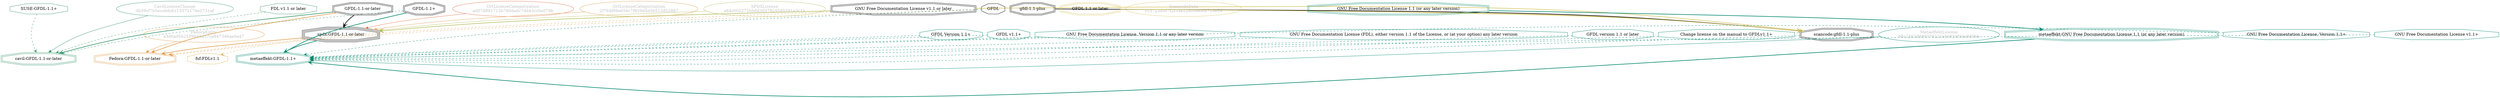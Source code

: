 strict digraph {
    node [shape=box];
    graph [splines=curved];
    1789 [label="SPDXLicense\na84c002272bbdd3d37925595391e3c11"
         ,fontcolor=gray
         ,color="#b8bf62"
         ,fillcolor="beige;1"
         ,shape=ellipse];
    1790 [label="spdx:GFDL-1.1-or-later"
         ,shape=tripleoctagon];
    1791 [label="GFDL-1.1-or-later"
         ,shape=doubleoctagon];
    1792 [label="GNU Free Documentation License v1.1 or later"
         ,shape=doubleoctagon];
    6395 [label=GFDL,shape=octagon];
    6405 [label="FedoraEntry\ne3d6a95b2559646a57ca947346aa9a47"
         ,fontcolor=gray
         ,color="#e09d4b"
         ,fillcolor="beige;1"
         ,shape=ellipse];
    6406 [label="Fedora:GFDL-1.1-or-later"
         ,color="#e09d4b"
         ,shape=doubleoctagon];
    10188 [label="fsf:FDLv1.1"
          ,color="#deb256"
          ,shape=octagon];
    15885 [label="ScancodeData\nc13723d5c7f2f34e22d0c8e9fb71de54"
          ,fontcolor=gray
          ,color="#dac767"
          ,fillcolor="beige;1"
          ,shape=ellipse];
    15886 [label="scancode:gfdl-1.1-plus"
          ,shape=doubleoctagon];
    15887 [label="gfdl-1.1-plus"
          ,shape=doubleoctagon];
    15888 [label="GFDL 1.1 or later"
          ,color="#dac767"
          ,shape=doubleoctagon];
    28698 [label="OrtLicenseCategorization\nad07d891713b760dadc7dd43cc0a079b"
          ,fontcolor=gray
          ,color="#e06f45"
          ,fillcolor="beige;1"
          ,shape=ellipse];
    35455 [label="OrtLicenseCategorization\n2f764f89e656c7f829ddd56513d52887"
          ,fontcolor=gray
          ,color="#e09d4b"
          ,fillcolor="beige;1"
          ,shape=ellipse];
    36833 [label="CavilLicenseChange\ndb39cf7b5ecc6dc6115572179e2731af"
          ,fontcolor=gray
          ,color="#379469"
          ,fillcolor="beige;1"
          ,shape=ellipse];
    36834 [label="cavil:GFDL-1.1-or-later"
          ,color="#379469"
          ,shape=doubleoctagon];
    36835 [label="FDL v1.1 or later"
          ,color="#379469"
          ,shape=octagon];
    36836 [label="GFDL-1.1+"
          ,shape=doubleoctagon];
    36837 [label="SUSE-GFDL-1.1+"
          ,color="#379469"
          ,shape=octagon];
    42992 [label="MetaeffektLicense\n66c1b638889379222e56824f3da9d3bb"
          ,fontcolor=gray
          ,color="#00876c"
          ,fillcolor="beige;1"
          ,shape=ellipse];
    42993 [label="metaeffekt:GFDL-1.1+"
          ,color="#00876c"
          ,shape=doubleoctagon];
    42994 [label="metaeffekt:GNU Free Documentation License 1.1 (or any later version)"
          ,color="#00876c"
          ,shape=doubleoctagon];
    42995 [label="GNU Free Documentation License 1.1 (or any later version)"
          ,color="#00876c"
          ,shape=doubleoctagon];
    42996 [label="GNU Free Documentation License, Version 1.1+"
          ,color="#00876c"
          ,shape=octagon];
    42997 [label="GNU Free Documentation License v1.1+"
          ,color="#00876c"
          ,shape=octagon];
    42998 [label="GFDL Version 1.1+"
          ,color="#00876c"
          ,shape=octagon];
    42999 [label="GFDL v1.1+"
          ,color="#00876c"
          ,shape=octagon];
    43000 [label="GNU Free Documentation License, Version 1.1 or any later version"
          ,color="#00876c"
          ,shape=octagon];
    43001 [label="GNU Free Documentation License (FDL), either version 1.1 of the License, or (at your option) any later version"
          ,color="#00876c"
          ,shape=octagon];
    43002 [label="GFDL version 1.1 or later"
          ,color="#00876c"
          ,shape=octagon];
    43003 [label="Change license on the manual to GFDLv1.1+"
          ,color="#00876c"
          ,shape=octagon];
    1789 -> 1790 [weight=0.5
                 ,color="#b8bf62"];
    1790 -> 6406 [style=bold
                 ,arrowhead=vee
                 ,weight=0.7
                 ,color="#e09d4b"];
    1790 -> 10188 [style=dashed
                  ,arrowhead=vee
                  ,weight=0.5
                  ,color="#deb256"];
    1790 -> 42993 [style=bold
                  ,arrowhead=vee
                  ,weight=0.7
                  ,color="#00876c"];
    1791 -> 1790 [style=bold
                 ,arrowhead=vee
                 ,weight=0.7];
    1791 -> 6406 [style=bold
                 ,arrowhead=vee
                 ,weight=0.7
                 ,color="#e09d4b"];
    1791 -> 36834 [style=bold
                  ,arrowhead=vee
                  ,weight=0.7
                  ,color="#379469"];
    1791 -> 36834 [style=bold
                  ,arrowhead=vee
                  ,weight=0.7
                  ,color="#379469"];
    1792 -> 1790 [style=bold
                 ,arrowhead=vee
                 ,weight=0.7
                 ,color="#b8bf62"];
    1792 -> 6406 [style=dashed
                 ,arrowhead=vee
                 ,weight=0.5
                 ,color="#e09d4b"];
    1792 -> 15886 [style=bold
                  ,arrowhead=vee
                  ,weight=0.7
                  ,color="#dac767"];
    6395 -> 6406 [style=dashed
                 ,arrowhead=vee
                 ,weight=0.5
                 ,color="#e09d4b"];
    6395 -> 42993 [style=dashed
                  ,arrowhead=vee
                  ,weight=0.5
                  ,color="#00876c"];
    6405 -> 6406 [weight=0.5
                 ,color="#e09d4b"];
    15885 -> 15886 [weight=0.5
                   ,color="#dac767"];
    15886 -> 42993 [style=dashed
                   ,arrowhead=vee
                   ,weight=0.5
                   ,color="#00876c"];
    15887 -> 15886 [style=bold
                   ,arrowhead=vee
                   ,weight=0.7];
    15888 -> 15886 [style=bold
                   ,arrowhead=vee
                   ,weight=0.7
                   ,color="#dac767"];
    28698 -> 1790 [weight=0.5
                  ,color="#e06f45"];
    35455 -> 1790 [weight=0.5
                  ,color="#e09d4b"];
    36833 -> 36834 [weight=0.5
                   ,color="#379469"];
    36835 -> 36834 [style=dashed
                   ,arrowhead=vee
                   ,weight=0.5
                   ,color="#379469"];
    36836 -> 36834 [style=dashed
                   ,arrowhead=vee
                   ,weight=0.5
                   ,color="#379469"];
    36836 -> 42993 [style=bold
                   ,arrowhead=vee
                   ,weight=0.7
                   ,color="#00876c"];
    36836 -> 42993 [style=bold
                   ,arrowhead=vee
                   ,weight=0.7
                   ,color="#00876c"];
    36837 -> 36834 [style=dashed
                   ,arrowhead=vee
                   ,weight=0.5
                   ,color="#379469"];
    42992 -> 42993 [weight=0.5
                   ,color="#00876c"];
    42994 -> 42993 [style=bold
                   ,arrowhead=vee
                   ,weight=0.7
                   ,color="#00876c"];
    42995 -> 42994 [style=bold
                   ,arrowhead=vee
                   ,weight=0.7
                   ,color="#00876c"];
    42996 -> 42993 [style=dashed
                   ,arrowhead=vee
                   ,weight=0.5
                   ,color="#00876c"];
    42997 -> 42993 [style=dashed
                   ,arrowhead=vee
                   ,weight=0.5
                   ,color="#00876c"];
    42998 -> 42993 [style=dashed
                   ,arrowhead=vee
                   ,weight=0.5
                   ,color="#00876c"];
    42999 -> 42993 [style=dashed
                   ,arrowhead=vee
                   ,weight=0.5
                   ,color="#00876c"];
    43000 -> 42993 [style=dashed
                   ,arrowhead=vee
                   ,weight=0.5
                   ,color="#00876c"];
    43001 -> 42993 [style=dashed
                   ,arrowhead=vee
                   ,weight=0.5
                   ,color="#00876c"];
    43002 -> 42993 [style=dashed
                   ,arrowhead=vee
                   ,weight=0.5
                   ,color="#00876c"];
    43003 -> 42993 [style=dashed
                   ,arrowhead=vee
                   ,weight=0.5
                   ,color="#00876c"];
}
